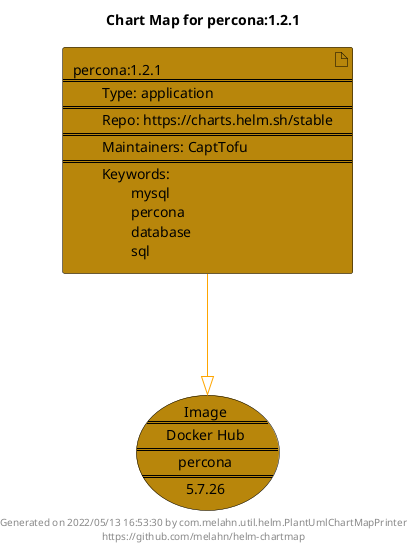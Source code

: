 @startuml
skinparam linetype ortho
skinparam backgroundColor white
skinparam usecaseBorderColor black
skinparam usecaseArrowColor LightSlateGray
skinparam artifactBorderColor black
skinparam artifactArrowColor LightSlateGray

title Chart Map for percona:1.2.1

'There is one referenced Helm Chart
artifact "percona:1.2.1\n====\n\tType: application\n====\n\tRepo: https://charts.helm.sh/stable\n====\n\tMaintainers: CaptTofu\n====\n\tKeywords: \n\t\tmysql\n\t\tpercona\n\t\tdatabase\n\t\tsql" as percona_1_2_1 #DarkGoldenRod

'There is one referenced Docker Image
usecase "Image\n====\nDocker Hub\n====\npercona\n====\n5.7.26" as percona_5_7_26 #DarkGoldenRod

'Chart Dependencies
percona_1_2_1--[#orange]-|>percona_5_7_26

center footer Generated on 2022/05/13 16:53:30 by com.melahn.util.helm.PlantUmlChartMapPrinter\nhttps://github.com/melahn/helm-chartmap
@enduml
